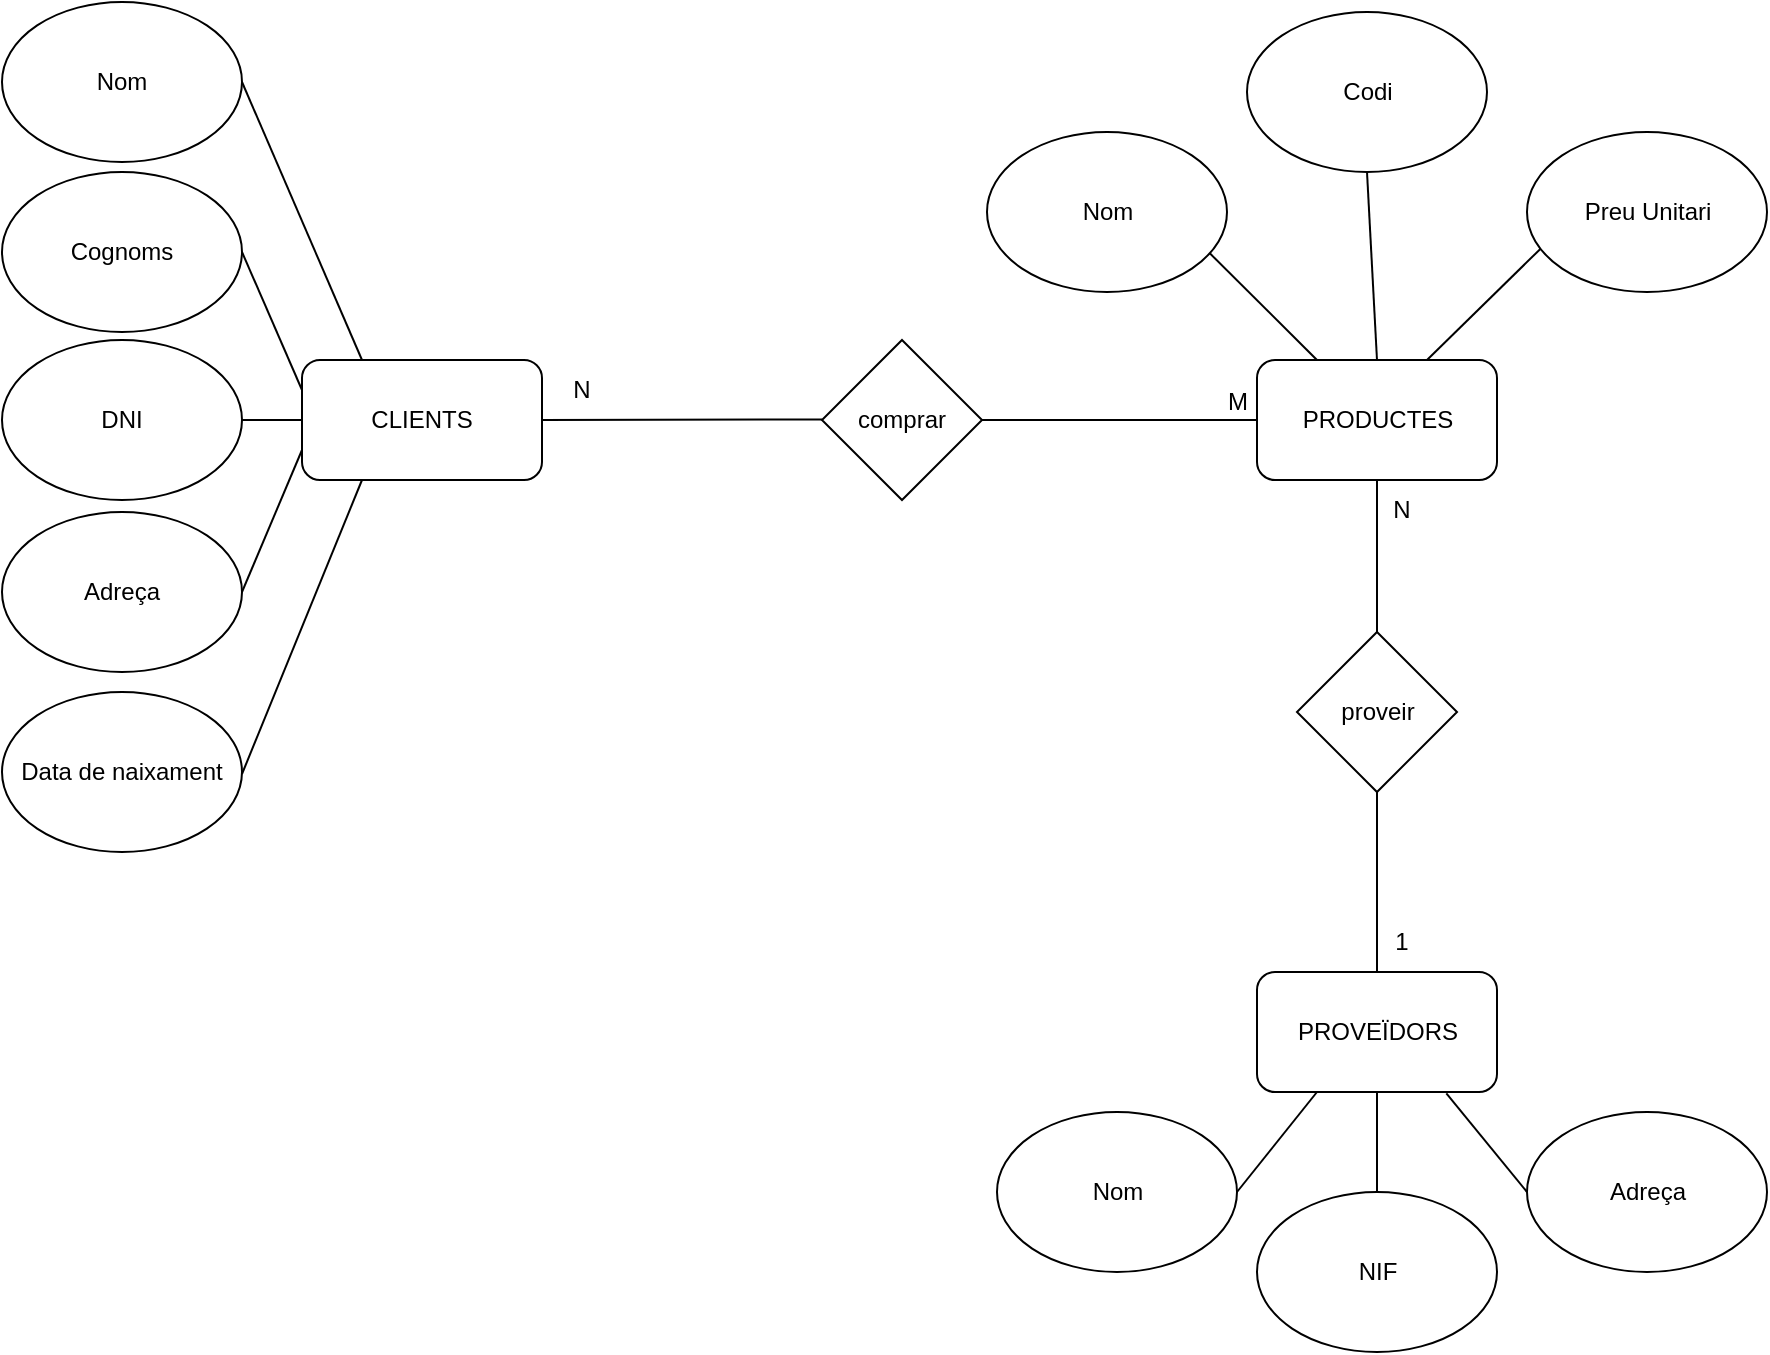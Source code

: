 <mxfile version="24.7.8">
  <diagram name="Página-1" id="-2M1RqJU1n-WJ6L_9hIX">
    <mxGraphModel dx="2440" dy="776" grid="1" gridSize="10" guides="1" tooltips="1" connect="1" arrows="1" fold="1" page="1" pageScale="1" pageWidth="827" pageHeight="1169" math="0" shadow="0">
      <root>
        <mxCell id="0" />
        <mxCell id="1" parent="0" />
        <mxCell id="rgX_k4NKBUWvYTJjRwBB-11" value="N" style="text;html=1;align=center;verticalAlign=middle;whiteSpace=wrap;rounded=0;" parent="1" vertex="1">
          <mxGeometry x="-153" y="359" width="60" height="30" as="geometry" />
        </mxCell>
        <mxCell id="rgX_k4NKBUWvYTJjRwBB-12" value="M" style="text;html=1;align=center;verticalAlign=middle;whiteSpace=wrap;rounded=0;" parent="1" vertex="1">
          <mxGeometry x="174.5" y="365" width="60" height="30" as="geometry" />
        </mxCell>
        <mxCell id="rgX_k4NKBUWvYTJjRwBB-13" value="1" style="text;html=1;align=center;verticalAlign=middle;whiteSpace=wrap;rounded=0;" parent="1" vertex="1">
          <mxGeometry x="257" y="635" width="60" height="30" as="geometry" />
        </mxCell>
        <mxCell id="rgX_k4NKBUWvYTJjRwBB-14" value="N" style="text;html=1;align=center;verticalAlign=middle;whiteSpace=wrap;rounded=0;" parent="1" vertex="1">
          <mxGeometry x="257" y="419" width="60" height="30" as="geometry" />
        </mxCell>
        <mxCell id="16OqNDGJn4UHwA1QZE7o-1" value="PRODUCTES" style="rounded=1;whiteSpace=wrap;html=1;" vertex="1" parent="1">
          <mxGeometry x="214.5" y="359" width="120" height="60" as="geometry" />
        </mxCell>
        <mxCell id="16OqNDGJn4UHwA1QZE7o-2" value="" style="endArrow=none;html=1;rounded=0;entryX=0.061;entryY=0.723;entryDx=0;entryDy=0;entryPerimeter=0;" edge="1" parent="1" target="16OqNDGJn4UHwA1QZE7o-7">
          <mxGeometry width="50" height="50" relative="1" as="geometry">
            <mxPoint x="299.5" y="359" as="sourcePoint" />
            <mxPoint x="349.5" y="309" as="targetPoint" />
          </mxGeometry>
        </mxCell>
        <mxCell id="16OqNDGJn4UHwA1QZE7o-3" value="" style="endArrow=none;html=1;rounded=0;entryX=0.917;entryY=0.741;entryDx=0;entryDy=0;entryPerimeter=0;" edge="1" parent="1" target="16OqNDGJn4UHwA1QZE7o-5">
          <mxGeometry width="50" height="50" relative="1" as="geometry">
            <mxPoint x="244.5" y="359" as="sourcePoint" />
            <mxPoint x="199.5" y="309" as="targetPoint" />
          </mxGeometry>
        </mxCell>
        <mxCell id="16OqNDGJn4UHwA1QZE7o-4" value="" style="endArrow=none;html=1;rounded=0;entryX=0.5;entryY=0;entryDx=0;entryDy=0;exitX=0.5;exitY=1;exitDx=0;exitDy=0;" edge="1" parent="1" source="16OqNDGJn4UHwA1QZE7o-6" target="16OqNDGJn4UHwA1QZE7o-1">
          <mxGeometry width="50" height="50" relative="1" as="geometry">
            <mxPoint x="269.5" y="285" as="sourcePoint" />
            <mxPoint x="314.5" y="275" as="targetPoint" />
          </mxGeometry>
        </mxCell>
        <mxCell id="16OqNDGJn4UHwA1QZE7o-5" value="Nom" style="ellipse;whiteSpace=wrap;html=1;" vertex="1" parent="1">
          <mxGeometry x="79.5" y="245" width="120" height="80" as="geometry" />
        </mxCell>
        <mxCell id="16OqNDGJn4UHwA1QZE7o-6" value="Codi" style="ellipse;whiteSpace=wrap;html=1;" vertex="1" parent="1">
          <mxGeometry x="209.5" y="185" width="120" height="80" as="geometry" />
        </mxCell>
        <mxCell id="16OqNDGJn4UHwA1QZE7o-7" value="Preu Unitari" style="ellipse;whiteSpace=wrap;html=1;" vertex="1" parent="1">
          <mxGeometry x="349.5" y="245" width="120" height="80" as="geometry" />
        </mxCell>
        <mxCell id="16OqNDGJn4UHwA1QZE7o-8" value="PROVEÏDORS" style="rounded=1;whiteSpace=wrap;html=1;" vertex="1" parent="1">
          <mxGeometry x="214.5" y="665" width="120" height="60" as="geometry" />
        </mxCell>
        <mxCell id="16OqNDGJn4UHwA1QZE7o-9" value="Nom" style="ellipse;whiteSpace=wrap;html=1;" vertex="1" parent="1">
          <mxGeometry x="84.5" y="735" width="120" height="80" as="geometry" />
        </mxCell>
        <mxCell id="16OqNDGJn4UHwA1QZE7o-10" value="NIF" style="ellipse;whiteSpace=wrap;html=1;" vertex="1" parent="1">
          <mxGeometry x="214.5" y="775" width="120" height="80" as="geometry" />
        </mxCell>
        <mxCell id="16OqNDGJn4UHwA1QZE7o-11" value="Adreça" style="ellipse;whiteSpace=wrap;html=1;" vertex="1" parent="1">
          <mxGeometry x="349.5" y="735" width="120" height="80" as="geometry" />
        </mxCell>
        <mxCell id="16OqNDGJn4UHwA1QZE7o-12" value="" style="endArrow=none;html=1;rounded=0;exitX=0.25;exitY=1;exitDx=0;exitDy=0;entryX=1;entryY=0.5;entryDx=0;entryDy=0;" edge="1" parent="1" source="16OqNDGJn4UHwA1QZE7o-8" target="16OqNDGJn4UHwA1QZE7o-9">
          <mxGeometry width="50" height="50" relative="1" as="geometry">
            <mxPoint x="309.5" y="605" as="sourcePoint" />
            <mxPoint x="359.5" y="555" as="targetPoint" />
          </mxGeometry>
        </mxCell>
        <mxCell id="16OqNDGJn4UHwA1QZE7o-13" value="" style="endArrow=none;html=1;rounded=0;exitX=0.5;exitY=1;exitDx=0;exitDy=0;entryX=0.5;entryY=0;entryDx=0;entryDy=0;" edge="1" parent="1" source="16OqNDGJn4UHwA1QZE7o-8" target="16OqNDGJn4UHwA1QZE7o-10">
          <mxGeometry width="50" height="50" relative="1" as="geometry">
            <mxPoint x="259.5" y="735" as="sourcePoint" />
            <mxPoint x="208.5" y="775" as="targetPoint" />
          </mxGeometry>
        </mxCell>
        <mxCell id="16OqNDGJn4UHwA1QZE7o-14" value="" style="endArrow=none;html=1;rounded=0;exitX=0.789;exitY=1.012;exitDx=0;exitDy=0;entryX=0;entryY=0.5;entryDx=0;entryDy=0;exitPerimeter=0;" edge="1" parent="1" source="16OqNDGJn4UHwA1QZE7o-8" target="16OqNDGJn4UHwA1QZE7o-11">
          <mxGeometry width="50" height="50" relative="1" as="geometry">
            <mxPoint x="259.5" y="735" as="sourcePoint" />
            <mxPoint x="214.5" y="785" as="targetPoint" />
          </mxGeometry>
        </mxCell>
        <mxCell id="16OqNDGJn4UHwA1QZE7o-15" value="proveir" style="rhombus;whiteSpace=wrap;html=1;" vertex="1" parent="1">
          <mxGeometry x="234.5" y="495" width="80" height="80" as="geometry" />
        </mxCell>
        <mxCell id="16OqNDGJn4UHwA1QZE7o-16" value="" style="endArrow=none;html=1;rounded=0;exitX=0.5;exitY=0;exitDx=0;exitDy=0;entryX=0.5;entryY=1;entryDx=0;entryDy=0;" edge="1" parent="1" source="16OqNDGJn4UHwA1QZE7o-8" target="16OqNDGJn4UHwA1QZE7o-15">
          <mxGeometry width="50" height="50" relative="1" as="geometry">
            <mxPoint x="287" y="655" as="sourcePoint" />
            <mxPoint x="337" y="605" as="targetPoint" />
          </mxGeometry>
        </mxCell>
        <mxCell id="16OqNDGJn4UHwA1QZE7o-17" value="" style="endArrow=none;html=1;rounded=0;entryX=0.5;entryY=1;entryDx=0;entryDy=0;exitX=0.5;exitY=0;exitDx=0;exitDy=0;" edge="1" parent="1" source="16OqNDGJn4UHwA1QZE7o-15" target="16OqNDGJn4UHwA1QZE7o-1">
          <mxGeometry width="50" height="50" relative="1" as="geometry">
            <mxPoint x="277" y="545" as="sourcePoint" />
            <mxPoint x="327" y="495" as="targetPoint" />
          </mxGeometry>
        </mxCell>
        <mxCell id="16OqNDGJn4UHwA1QZE7o-18" value="CLIENTS" style="rounded=1;whiteSpace=wrap;html=1;" vertex="1" parent="1">
          <mxGeometry x="-263" y="359" width="120" height="60" as="geometry" />
        </mxCell>
        <mxCell id="16OqNDGJn4UHwA1QZE7o-19" value="comprar" style="rhombus;whiteSpace=wrap;html=1;" vertex="1" parent="1">
          <mxGeometry x="-3" y="349" width="80" height="80" as="geometry" />
        </mxCell>
        <mxCell id="16OqNDGJn4UHwA1QZE7o-20" value="" style="endArrow=none;html=1;rounded=0;entryX=0;entryY=0.5;entryDx=0;entryDy=0;exitX=1;exitY=0.5;exitDx=0;exitDy=0;" edge="1" parent="1" source="16OqNDGJn4UHwA1QZE7o-19" target="16OqNDGJn4UHwA1QZE7o-1">
          <mxGeometry width="50" height="50" relative="1" as="geometry">
            <mxPoint x="27" y="415" as="sourcePoint" />
            <mxPoint x="77" y="365" as="targetPoint" />
          </mxGeometry>
        </mxCell>
        <mxCell id="16OqNDGJn4UHwA1QZE7o-21" value="" style="endArrow=none;html=1;rounded=0;entryX=0;entryY=0.5;entryDx=0;entryDy=0;exitX=1;exitY=0.5;exitDx=0;exitDy=0;" edge="1" parent="1" source="16OqNDGJn4UHwA1QZE7o-18">
          <mxGeometry width="50" height="50" relative="1" as="geometry">
            <mxPoint x="-141" y="388.7" as="sourcePoint" />
            <mxPoint x="-3" y="388.7" as="targetPoint" />
          </mxGeometry>
        </mxCell>
        <mxCell id="16OqNDGJn4UHwA1QZE7o-22" value="Nom" style="ellipse;whiteSpace=wrap;html=1;" vertex="1" parent="1">
          <mxGeometry x="-413" y="180" width="120" height="80" as="geometry" />
        </mxCell>
        <mxCell id="16OqNDGJn4UHwA1QZE7o-23" value="Data de naixament" style="ellipse;whiteSpace=wrap;html=1;" vertex="1" parent="1">
          <mxGeometry x="-413" y="525" width="120" height="80" as="geometry" />
        </mxCell>
        <mxCell id="16OqNDGJn4UHwA1QZE7o-24" value="Adreça" style="ellipse;whiteSpace=wrap;html=1;" vertex="1" parent="1">
          <mxGeometry x="-413" y="435" width="120" height="80" as="geometry" />
        </mxCell>
        <mxCell id="16OqNDGJn4UHwA1QZE7o-25" value="DNI" style="ellipse;whiteSpace=wrap;html=1;" vertex="1" parent="1">
          <mxGeometry x="-413" y="349" width="120" height="80" as="geometry" />
        </mxCell>
        <mxCell id="16OqNDGJn4UHwA1QZE7o-26" value="Cognoms" style="ellipse;whiteSpace=wrap;html=1;" vertex="1" parent="1">
          <mxGeometry x="-413" y="265" width="120" height="80" as="geometry" />
        </mxCell>
        <mxCell id="16OqNDGJn4UHwA1QZE7o-27" value="" style="endArrow=none;html=1;rounded=0;entryX=0.25;entryY=0;entryDx=0;entryDy=0;exitX=1;exitY=0.5;exitDx=0;exitDy=0;" edge="1" parent="1" source="16OqNDGJn4UHwA1QZE7o-22" target="16OqNDGJn4UHwA1QZE7o-18">
          <mxGeometry width="50" height="50" relative="1" as="geometry">
            <mxPoint x="-133" y="465" as="sourcePoint" />
            <mxPoint x="-83" y="415" as="targetPoint" />
          </mxGeometry>
        </mxCell>
        <mxCell id="16OqNDGJn4UHwA1QZE7o-28" value="" style="endArrow=none;html=1;rounded=0;entryX=1;entryY=0.5;entryDx=0;entryDy=0;exitX=0;exitY=0.25;exitDx=0;exitDy=0;" edge="1" parent="1" source="16OqNDGJn4UHwA1QZE7o-18" target="16OqNDGJn4UHwA1QZE7o-26">
          <mxGeometry width="50" height="50" relative="1" as="geometry">
            <mxPoint x="-193" y="475" as="sourcePoint" />
            <mxPoint x="-133" y="614" as="targetPoint" />
          </mxGeometry>
        </mxCell>
        <mxCell id="16OqNDGJn4UHwA1QZE7o-29" value="" style="endArrow=none;html=1;rounded=0;entryX=1;entryY=0.5;entryDx=0;entryDy=0;exitX=0;exitY=0.5;exitDx=0;exitDy=0;" edge="1" parent="1" source="16OqNDGJn4UHwA1QZE7o-18" target="16OqNDGJn4UHwA1QZE7o-25">
          <mxGeometry width="50" height="50" relative="1" as="geometry">
            <mxPoint x="-223" y="495" as="sourcePoint" />
            <mxPoint x="-253" y="441" as="targetPoint" />
          </mxGeometry>
        </mxCell>
        <mxCell id="16OqNDGJn4UHwA1QZE7o-30" value="" style="endArrow=none;html=1;rounded=0;entryX=0;entryY=0.75;entryDx=0;entryDy=0;exitX=1;exitY=0.5;exitDx=0;exitDy=0;" edge="1" parent="1" source="16OqNDGJn4UHwA1QZE7o-24" target="16OqNDGJn4UHwA1QZE7o-18">
          <mxGeometry width="50" height="50" relative="1" as="geometry">
            <mxPoint x="-243" y="379" as="sourcePoint" />
            <mxPoint x="-273" y="325" as="targetPoint" />
          </mxGeometry>
        </mxCell>
        <mxCell id="16OqNDGJn4UHwA1QZE7o-31" value="" style="endArrow=none;html=1;rounded=0;entryX=0.25;entryY=1;entryDx=0;entryDy=0;exitX=1;exitY=0.5;exitDx=0;exitDy=0;" edge="1" parent="1" target="16OqNDGJn4UHwA1QZE7o-18">
          <mxGeometry width="50" height="50" relative="1" as="geometry">
            <mxPoint x="-293" y="566" as="sourcePoint" />
            <mxPoint x="-263" y="495" as="targetPoint" />
          </mxGeometry>
        </mxCell>
      </root>
    </mxGraphModel>
  </diagram>
</mxfile>
